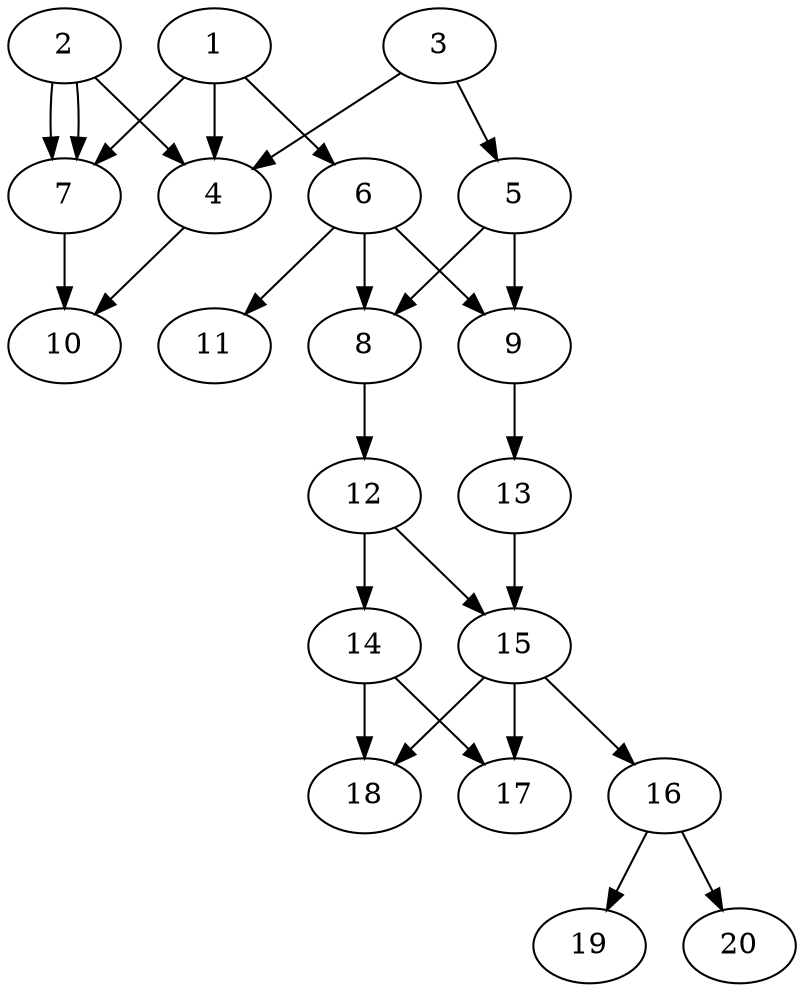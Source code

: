 // DAG automatically generated by daggen at Sat Jul 27 15:36:23 2019
// ./daggen --dot -n 20 --ccr 0.3 --fat 0.4 --regular 0.5 --density 0.7 --mindata 5242880 --maxdata 52428800 
digraph G {
  1 [size="171284480", alpha="0.18", expect_size="51385344"] 
  1 -> 4 [size ="51385344"]
  1 -> 6 [size ="51385344"]
  1 -> 7 [size ="51385344"]
  2 [size="154903893", alpha="0.02", expect_size="46471168"] 
  2 -> 4 [size ="46471168"]
  2 -> 7 [size ="46471168"]
  2 -> 7 [size ="46471168"]
  3 [size="121886720", alpha="0.01", expect_size="36566016"] 
  3 -> 4 [size ="36566016"]
  3 -> 5 [size ="36566016"]
  4 [size="45824000", alpha="0.19", expect_size="13747200"] 
  4 -> 10 [size ="13747200"]
  5 [size="129532587", alpha="0.18", expect_size="38859776"] 
  5 -> 8 [size ="38859776"]
  5 -> 9 [size ="38859776"]
  6 [size="168741547", alpha="0.20", expect_size="50622464"] 
  6 -> 8 [size ="50622464"]
  6 -> 9 [size ="50622464"]
  6 -> 11 [size ="50622464"]
  7 [size="171386880", alpha="0.18", expect_size="51416064"] 
  7 -> 10 [size ="51416064"]
  8 [size="52718933", alpha="0.11", expect_size="15815680"] 
  8 -> 12 [size ="15815680"]
  9 [size="170072747", alpha="0.11", expect_size="51021824"] 
  9 -> 13 [size ="51021824"]
  10 [size="52869120", alpha="0.04", expect_size="15860736"] 
  11 [size="30600533", alpha="0.02", expect_size="9180160"] 
  12 [size="170397013", alpha="0.07", expect_size="51119104"] 
  12 -> 14 [size ="51119104"]
  12 -> 15 [size ="51119104"]
  13 [size="30371840", alpha="0.14", expect_size="9111552"] 
  13 -> 15 [size ="9111552"]
  14 [size="39099733", alpha="0.04", expect_size="11729920"] 
  14 -> 17 [size ="11729920"]
  14 -> 18 [size ="11729920"]
  15 [size="31317333", alpha="0.14", expect_size="9395200"] 
  15 -> 16 [size ="9395200"]
  15 -> 17 [size ="9395200"]
  15 -> 18 [size ="9395200"]
  16 [size="169973760", alpha="0.12", expect_size="50992128"] 
  16 -> 19 [size ="50992128"]
  16 -> 20 [size ="50992128"]
  17 [size="167577600", alpha="0.13", expect_size="50273280"] 
  18 [size="153251840", alpha="0.12", expect_size="45975552"] 
  19 [size="83616427", alpha="0.08", expect_size="25084928"] 
  20 [size="169465173", alpha="0.10", expect_size="50839552"] 
}
